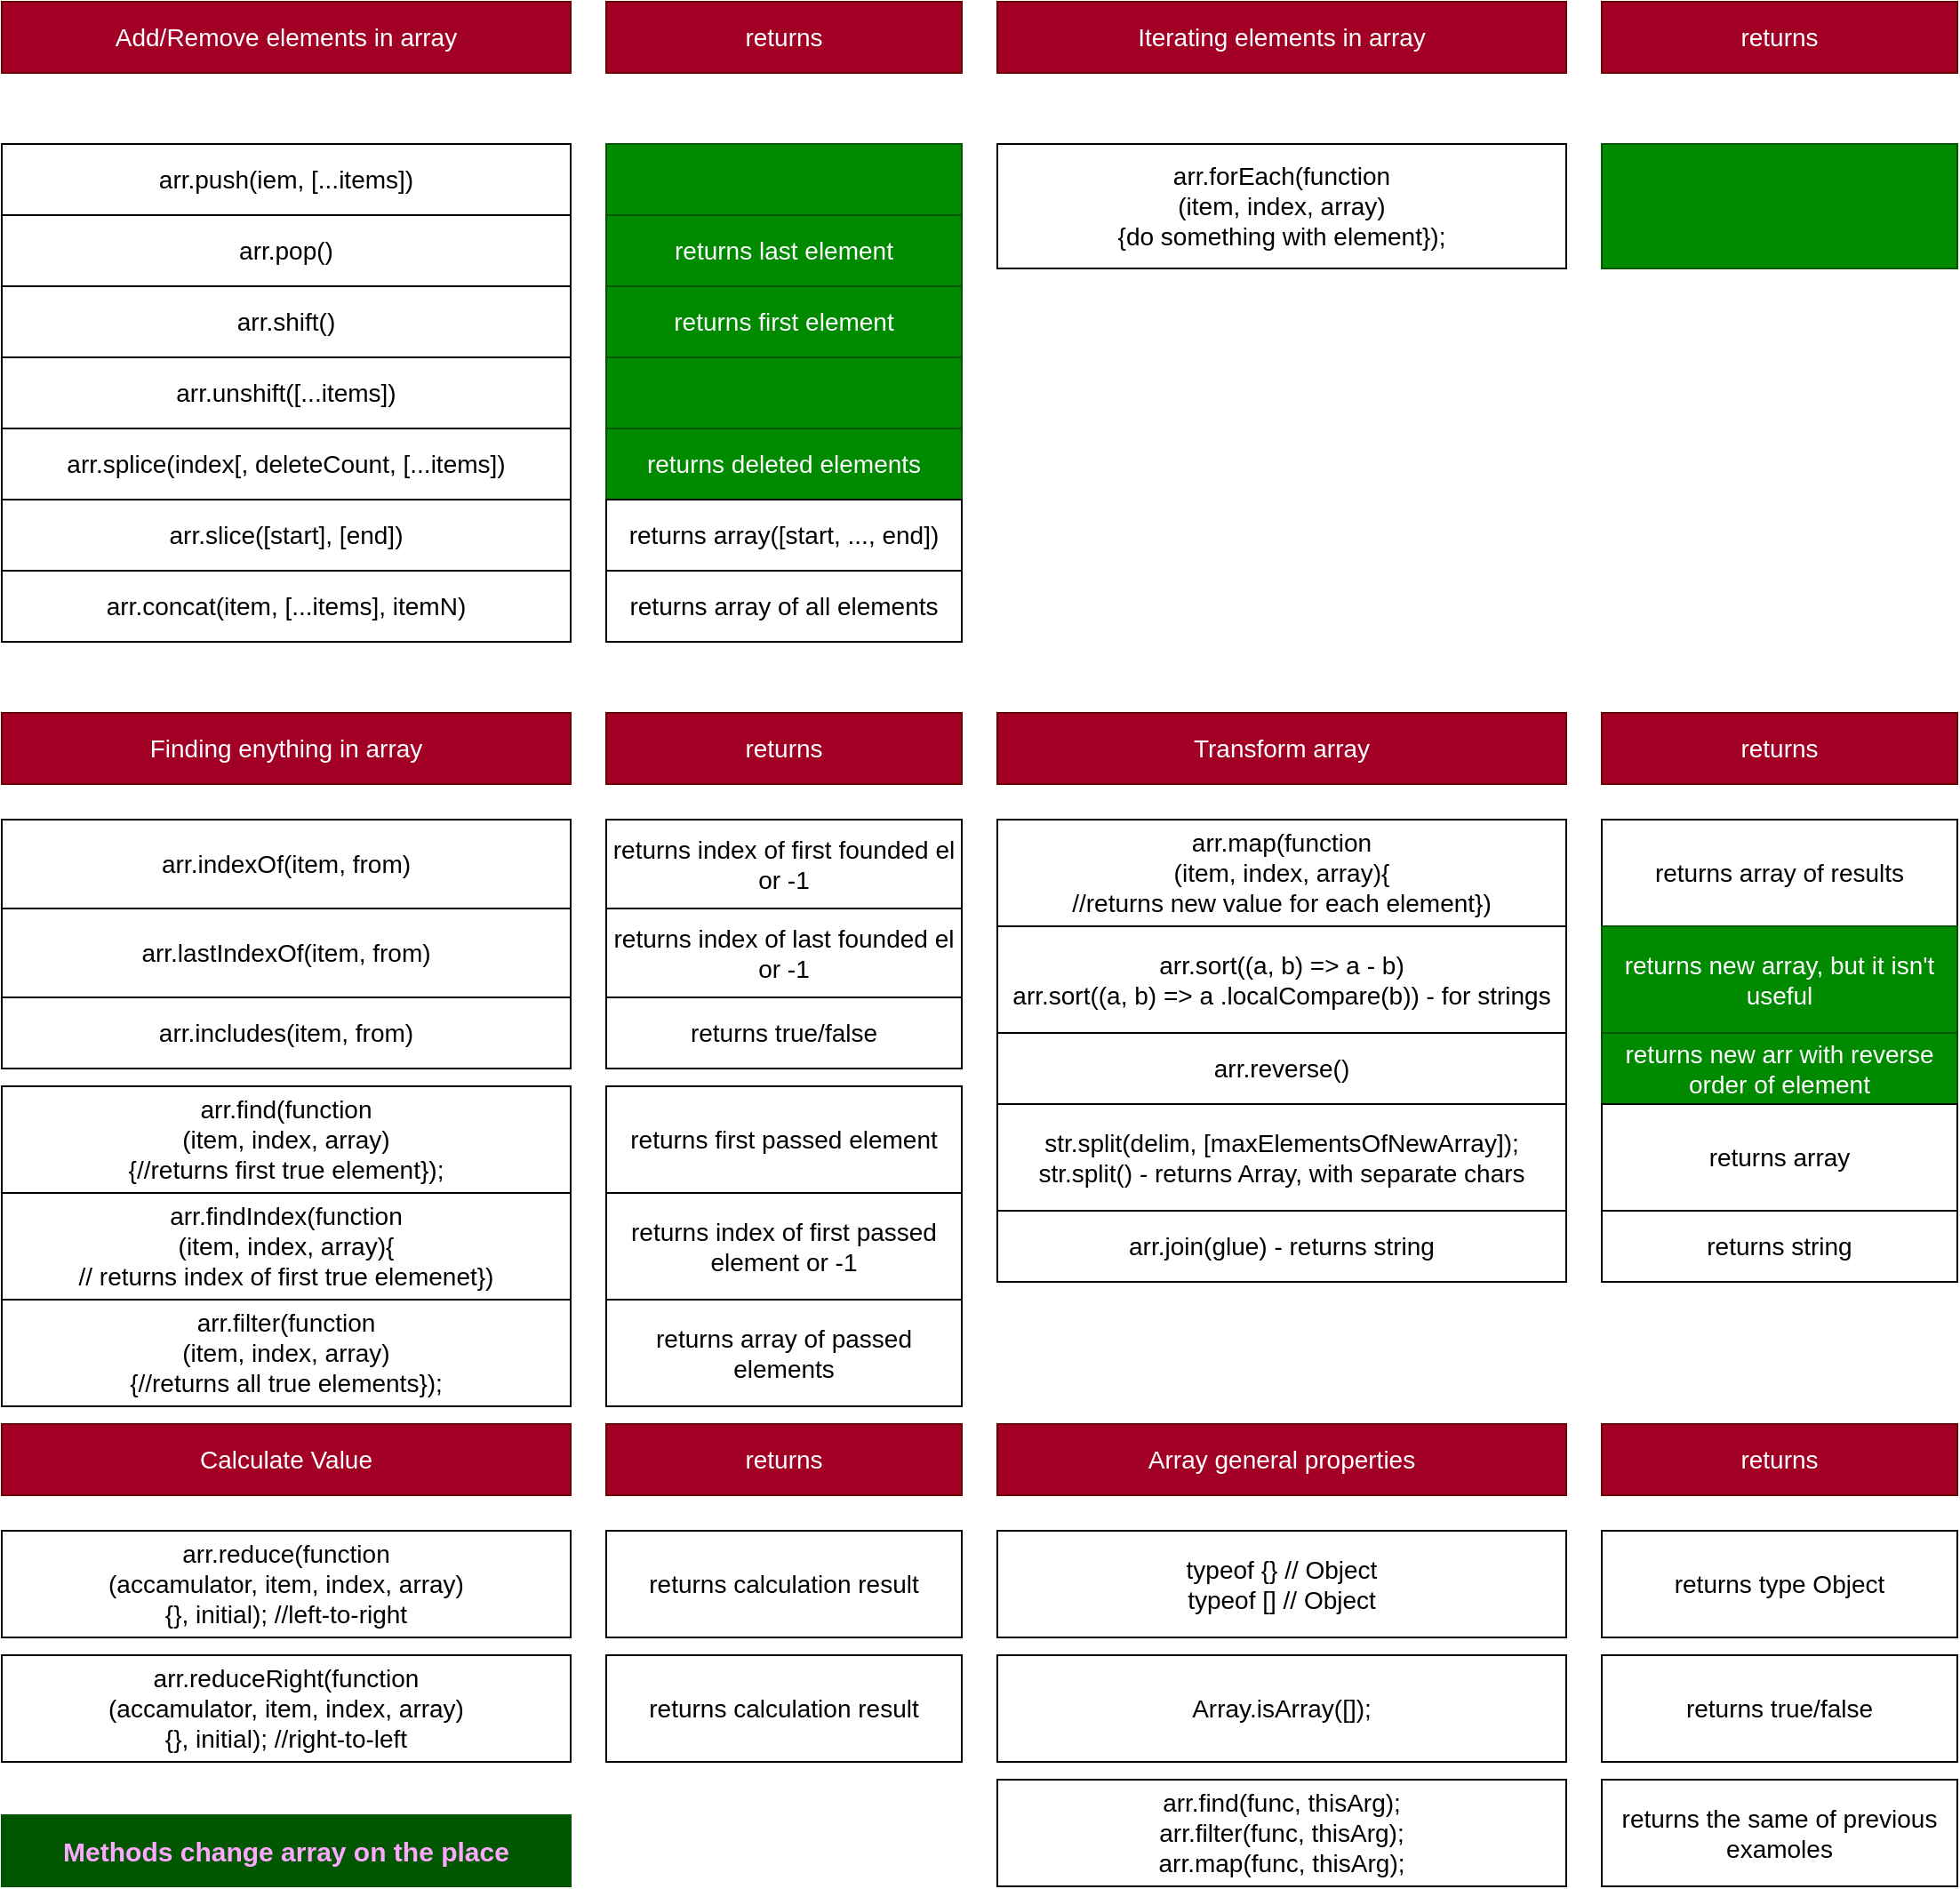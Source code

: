<mxfile version="20.3.0" type="device"><diagram id="5ClbtQ_05g9WI6rJ2_qf" name="Страница 1"><mxGraphModel dx="2329" dy="1254" grid="1" gridSize="10" guides="1" tooltips="1" connect="1" arrows="1" fold="1" page="0" pageScale="1" pageWidth="827" pageHeight="1169" background="none" math="0" shadow="0"><root><mxCell id="0"/><mxCell id="1" parent="0"/><mxCell id="fzF5_eiEC-EwU0Kzu1X2-1" value="arr.push(iem, [...items])" style="rounded=0;whiteSpace=wrap;html=1;fontSize=14;" parent="1" vertex="1"><mxGeometry x="-180" y="80" width="320" height="40" as="geometry"/></mxCell><mxCell id="fzF5_eiEC-EwU0Kzu1X2-2" value="arr.pop()" style="rounded=0;whiteSpace=wrap;html=1;fontSize=14;" parent="1" vertex="1"><mxGeometry x="-180" y="120" width="320" height="40" as="geometry"/></mxCell><mxCell id="fzF5_eiEC-EwU0Kzu1X2-3" value="arr.shift()" style="rounded=0;whiteSpace=wrap;html=1;fontSize=14;" parent="1" vertex="1"><mxGeometry x="-180" y="160" width="320" height="40" as="geometry"/></mxCell><mxCell id="fzF5_eiEC-EwU0Kzu1X2-4" value="arr.unshift([...items])" style="rounded=0;whiteSpace=wrap;html=1;fontSize=14;" parent="1" vertex="1"><mxGeometry x="-180" y="200" width="320" height="40" as="geometry"/></mxCell><mxCell id="fzF5_eiEC-EwU0Kzu1X2-7" value="Add/Remove elements in array" style="rounded=0;whiteSpace=wrap;html=1;fillColor=#a20025;fontColor=#ffffff;strokeColor=#6F0000;fontSize=14;" parent="1" vertex="1"><mxGeometry x="-180" width="320" height="40" as="geometry"/></mxCell><mxCell id="fzF5_eiEC-EwU0Kzu1X2-8" value="arr.splice(index[, deleteCount, [...items])" style="rounded=0;whiteSpace=wrap;html=1;fontSize=14;" parent="1" vertex="1"><mxGeometry x="-180" y="240" width="320" height="40" as="geometry"/></mxCell><mxCell id="fzF5_eiEC-EwU0Kzu1X2-9" value="arr.slice([start], [end])" style="rounded=0;whiteSpace=wrap;html=1;fontSize=14;" parent="1" vertex="1"><mxGeometry x="-180" y="280" width="320" height="40" as="geometry"/></mxCell><mxCell id="fzF5_eiEC-EwU0Kzu1X2-10" value="arr.concat(item, [...items], itemN)" style="rounded=0;whiteSpace=wrap;html=1;fontSize=14;" parent="1" vertex="1"><mxGeometry x="-180" y="320" width="320" height="40" as="geometry"/></mxCell><mxCell id="fzF5_eiEC-EwU0Kzu1X2-11" value="Iterating elements in array" style="rounded=0;whiteSpace=wrap;html=1;fillColor=#a20025;fontColor=#ffffff;strokeColor=#6F0000;fontSize=14;" parent="1" vertex="1"><mxGeometry x="380" width="320" height="40" as="geometry"/></mxCell><mxCell id="fzF5_eiEC-EwU0Kzu1X2-12" value="arr.forEach(function&#10;(item, index, array)&#10;{do something with element});" style="rounded=0;whiteSpace=wrap;fontSize=14;labelBackgroundColor=default;" parent="1" vertex="1"><mxGeometry x="380" y="80" width="320" height="70" as="geometry"/></mxCell><mxCell id="fzF5_eiEC-EwU0Kzu1X2-13" value="Finding enything in array" style="rounded=0;whiteSpace=wrap;html=1;fillColor=#a20025;fontColor=#ffffff;strokeColor=#6F0000;fontSize=14;" parent="1" vertex="1"><mxGeometry x="-180" y="400" width="320" height="40" as="geometry"/></mxCell><mxCell id="fzF5_eiEC-EwU0Kzu1X2-14" value="arr.indexOf(item, from)" style="rounded=0;whiteSpace=wrap;html=1;fontSize=14;" parent="1" vertex="1"><mxGeometry x="-180" y="460" width="320" height="50" as="geometry"/></mxCell><mxCell id="fzF5_eiEC-EwU0Kzu1X2-15" value="arr.lastIndexOf(item, from)" style="rounded=0;whiteSpace=wrap;html=1;fontSize=14;" parent="1" vertex="1"><mxGeometry x="-180" y="510" width="320" height="50" as="geometry"/></mxCell><mxCell id="fzF5_eiEC-EwU0Kzu1X2-16" value="arr.includes(item, from)" style="rounded=0;fontSize=14;html=1;whiteSpace=wrap;" parent="1" vertex="1"><mxGeometry x="-180" y="560" width="320" height="40" as="geometry"/></mxCell><mxCell id="fzF5_eiEC-EwU0Kzu1X2-17" value="arr.find(function&#10;(item, index, array)&#10;{//returns first true element});" style="rounded=0;whiteSpace=wrap;fontSize=14;fontColor=default;labelBackgroundColor=default;" parent="1" vertex="1"><mxGeometry x="-180" y="610" width="320" height="60" as="geometry"/></mxCell><mxCell id="fzF5_eiEC-EwU0Kzu1X2-18" value="arr.findIndex(function&lt;br&gt;(item, index, array){&lt;br&gt;// returns index of first true elemenet})" style="rounded=0;whiteSpace=wrap;html=1;fontSize=14;" parent="1" vertex="1"><mxGeometry x="-180" y="670" width="320" height="60" as="geometry"/></mxCell><mxCell id="fzF5_eiEC-EwU0Kzu1X2-19" value="arr.filter(function&#10;(item, index, array)&#10;{//returns all true elements});" style="rounded=0;whiteSpace=wrap;fontSize=14;fontColor=default;labelBackgroundColor=default;" parent="1" vertex="1"><mxGeometry x="-180" y="730" width="320" height="60" as="geometry"/></mxCell><mxCell id="fzF5_eiEC-EwU0Kzu1X2-20" value="Transform array" style="rounded=0;whiteSpace=wrap;html=1;fillColor=#a20025;fontColor=#ffffff;strokeColor=#6F0000;fontSize=14;" parent="1" vertex="1"><mxGeometry x="380" y="400" width="320" height="40" as="geometry"/></mxCell><mxCell id="fzF5_eiEC-EwU0Kzu1X2-21" value="arr.map(function&lt;br&gt;(item, index, array){&lt;br&gt;//returns new value for each element})" style="rounded=0;whiteSpace=wrap;html=1;fontSize=14;" parent="1" vertex="1"><mxGeometry x="380" y="460" width="320" height="60" as="geometry"/></mxCell><mxCell id="fzF5_eiEC-EwU0Kzu1X2-23" value="arr.sort((a, b) =&amp;gt; a - b)&lt;br&gt;arr.sort((a, b) =&amp;gt; a .localCompare(b)) - for strings" style="rounded=0;whiteSpace=wrap;html=1;fontSize=14;" parent="1" vertex="1"><mxGeometry x="380" y="520" width="320" height="60" as="geometry"/></mxCell><mxCell id="fzF5_eiEC-EwU0Kzu1X2-24" value="arr.reverse()" style="rounded=0;whiteSpace=wrap;html=1;fontSize=14;" parent="1" vertex="1"><mxGeometry x="380" y="580" width="320" height="40" as="geometry"/></mxCell><mxCell id="fzF5_eiEC-EwU0Kzu1X2-25" value="str.split(delim, [maxElementsOfNewArray]);&lt;br&gt;str.split() - returns Array, with separate chars" style="rounded=0;whiteSpace=wrap;html=1;fontSize=14;" parent="1" vertex="1"><mxGeometry x="380" y="620" width="320" height="60" as="geometry"/></mxCell><mxCell id="fzF5_eiEC-EwU0Kzu1X2-26" value="arr.join(glue) - returns string" style="rounded=0;whiteSpace=wrap;html=1;fontSize=14;" parent="1" vertex="1"><mxGeometry x="380" y="680" width="320" height="40" as="geometry"/></mxCell><mxCell id="h0y1sZUM6uhDQ-uY_Lfu-2" value="arr.reduce(function&lt;br&gt;(accamulator, item, index, array)&lt;br&gt;{}, initial); //left-to-right" style="rounded=0;whiteSpace=wrap;html=1;fontSize=14;" parent="1" vertex="1"><mxGeometry x="-180" y="860" width="320" height="60" as="geometry"/></mxCell><mxCell id="h0y1sZUM6uhDQ-uY_Lfu-3" value="arr.reduceRight(function&lt;br&gt;(accamulator, item, index, array)&lt;br&gt;{}, initial); //right-to-left" style="rounded=0;whiteSpace=wrap;html=1;fontSize=14;" parent="1" vertex="1"><mxGeometry x="-180" y="930" width="320" height="60" as="geometry"/></mxCell><mxCell id="h0y1sZUM6uhDQ-uY_Lfu-4" value="Calculate Value" style="rounded=0;whiteSpace=wrap;html=1;fillColor=#a20025;fontColor=#ffffff;strokeColor=#6F0000;fontSize=14;" parent="1" vertex="1"><mxGeometry x="-180" y="800" width="320" height="40" as="geometry"/></mxCell><mxCell id="h0y1sZUM6uhDQ-uY_Lfu-5" value="Array general properties" style="rounded=0;whiteSpace=wrap;html=1;fillColor=#a20025;fontColor=#ffffff;strokeColor=#6F0000;fontSize=14;" parent="1" vertex="1"><mxGeometry x="380" y="800" width="320" height="40" as="geometry"/></mxCell><mxCell id="h0y1sZUM6uhDQ-uY_Lfu-6" value="typeof {} // Object&lt;br&gt;typeof [] // Object" style="rounded=0;whiteSpace=wrap;html=1;fontSize=14;" parent="1" vertex="1"><mxGeometry x="380" y="860" width="320" height="60" as="geometry"/></mxCell><mxCell id="h0y1sZUM6uhDQ-uY_Lfu-7" value="Array.isArray([]);" style="rounded=0;whiteSpace=wrap;html=1;fontSize=14;" parent="1" vertex="1"><mxGeometry x="380" y="930" width="320" height="60" as="geometry"/></mxCell><mxCell id="h0y1sZUM6uhDQ-uY_Lfu-8" value="arr.find(func, thisArg);&lt;br&gt;arr.filter(func, thisArg);&lt;br&gt;arr.map(func, thisArg);" style="rounded=0;whiteSpace=wrap;html=1;fontSize=14;" parent="1" vertex="1"><mxGeometry x="380" y="1000" width="320" height="60" as="geometry"/></mxCell><mxCell id="tvJYTNsrUM2kRtQKnRuR-1" value="returns" style="rounded=0;whiteSpace=wrap;html=1;fillColor=#a20025;fontColor=#ffffff;strokeColor=#6F0000;fontSize=14;" vertex="1" parent="1"><mxGeometry x="160" width="200" height="40" as="geometry"/></mxCell><mxCell id="tvJYTNsrUM2kRtQKnRuR-2" value="returns" style="rounded=0;whiteSpace=wrap;html=1;fillColor=#a20025;fontColor=#ffffff;strokeColor=#6F0000;fontSize=14;" vertex="1" parent="1"><mxGeometry x="720" y="400" width="200" height="40" as="geometry"/></mxCell><mxCell id="tvJYTNsrUM2kRtQKnRuR-4" value="returns last element" style="rounded=0;whiteSpace=wrap;html=1;fillColor=#008a00;fontColor=#ffffff;strokeColor=#005700;fontSize=14;" vertex="1" parent="1"><mxGeometry x="160" y="120" width="200" height="40" as="geometry"/></mxCell><mxCell id="tvJYTNsrUM2kRtQKnRuR-5" value="returns first element" style="rounded=0;whiteSpace=wrap;html=1;fillColor=#008a00;fontColor=#ffffff;strokeColor=#005700;fontSize=14;" vertex="1" parent="1"><mxGeometry x="160" y="160" width="200" height="40" as="geometry"/></mxCell><mxCell id="tvJYTNsrUM2kRtQKnRuR-7" value="returns deleted elements" style="rounded=0;whiteSpace=wrap;html=1;fillColor=#008a00;fontColor=#ffffff;strokeColor=#005700;fontSize=14;" vertex="1" parent="1"><mxGeometry x="160" y="240" width="200" height="40" as="geometry"/></mxCell><mxCell id="tvJYTNsrUM2kRtQKnRuR-8" value="returns array([start, ..., end])" style="rounded=0;whiteSpace=wrap;html=1;fillColor=default;fontColor=default;strokeColor=default;fontSize=14;" vertex="1" parent="1"><mxGeometry x="160" y="280" width="200" height="40" as="geometry"/></mxCell><mxCell id="tvJYTNsrUM2kRtQKnRuR-9" value="returns array of all elements" style="rounded=0;whiteSpace=wrap;html=1;fillColor=default;fontColor=default;strokeColor=default;fontSize=14;" vertex="1" parent="1"><mxGeometry x="160" y="320" width="200" height="40" as="geometry"/></mxCell><mxCell id="tvJYTNsrUM2kRtQKnRuR-10" value="returns array of results" style="rounded=0;whiteSpace=wrap;html=1;fillColor=default;fontColor=default;strokeColor=default;fontSize=14;" vertex="1" parent="1"><mxGeometry x="720" y="460" width="200" height="60" as="geometry"/></mxCell><mxCell id="tvJYTNsrUM2kRtQKnRuR-11" value="returns new array, but it isn't useful" style="rounded=0;whiteSpace=wrap;html=1;fillColor=#008a00;fontColor=#ffffff;strokeColor=#005700;fontSize=14;" vertex="1" parent="1"><mxGeometry x="720" y="520" width="200" height="60" as="geometry"/></mxCell><mxCell id="tvJYTNsrUM2kRtQKnRuR-12" value="returns new arr with reverse order of element" style="rounded=0;whiteSpace=wrap;html=1;fillColor=#008a00;fontColor=#ffffff;strokeColor=#005700;fontSize=14;" vertex="1" parent="1"><mxGeometry x="720" y="580" width="200" height="40" as="geometry"/></mxCell><mxCell id="tvJYTNsrUM2kRtQKnRuR-13" value="returns array" style="rounded=0;whiteSpace=wrap;html=1;fillColor=default;fontColor=default;strokeColor=default;fontSize=14;" vertex="1" parent="1"><mxGeometry x="720" y="620" width="200" height="60" as="geometry"/></mxCell><mxCell id="tvJYTNsrUM2kRtQKnRuR-14" value="returns string" style="rounded=0;whiteSpace=wrap;html=1;fillColor=default;fontColor=default;strokeColor=default;fontSize=14;" vertex="1" parent="1"><mxGeometry x="720" y="680" width="200" height="40" as="geometry"/></mxCell><mxCell id="tvJYTNsrUM2kRtQKnRuR-18" value="returns" style="rounded=0;whiteSpace=wrap;html=1;fillColor=#a20025;fontColor=#ffffff;strokeColor=#6F0000;fontSize=14;" vertex="1" parent="1"><mxGeometry x="720" width="200" height="40" as="geometry"/></mxCell><mxCell id="tvJYTNsrUM2kRtQKnRuR-19" value="returns" style="rounded=0;whiteSpace=wrap;html=1;fillColor=#a20025;fontColor=#ffffff;strokeColor=#6F0000;fontSize=14;" vertex="1" parent="1"><mxGeometry x="160" y="400" width="200" height="40" as="geometry"/></mxCell><mxCell id="tvJYTNsrUM2kRtQKnRuR-20" value="returns index of first founded el&lt;br&gt;or -1" style="rounded=0;whiteSpace=wrap;html=1;fillColor=default;fontColor=default;strokeColor=default;fontSize=14;" vertex="1" parent="1"><mxGeometry x="160" y="460" width="200" height="50" as="geometry"/></mxCell><mxCell id="tvJYTNsrUM2kRtQKnRuR-21" value="returns index of last founded el&lt;br&gt;or -1" style="rounded=0;whiteSpace=wrap;html=1;fillColor=default;fontColor=default;strokeColor=default;fontSize=14;" vertex="1" parent="1"><mxGeometry x="160" y="510" width="200" height="50" as="geometry"/></mxCell><mxCell id="tvJYTNsrUM2kRtQKnRuR-22" value="returns true/false" style="rounded=0;whiteSpace=wrap;html=1;fillColor=default;fontColor=default;strokeColor=default;fontSize=14;" vertex="1" parent="1"><mxGeometry x="160" y="560" width="200" height="40" as="geometry"/></mxCell><mxCell id="tvJYTNsrUM2kRtQKnRuR-23" value="returns first passed element" style="rounded=0;whiteSpace=wrap;html=1;fillColor=default;fontColor=default;strokeColor=default;fontSize=14;" vertex="1" parent="1"><mxGeometry x="160" y="610" width="200" height="60" as="geometry"/></mxCell><mxCell id="tvJYTNsrUM2kRtQKnRuR-24" value="returns index of first passed element or -1" style="rounded=0;whiteSpace=wrap;html=1;fillColor=default;fontColor=default;strokeColor=default;fontSize=14;" vertex="1" parent="1"><mxGeometry x="160" y="670" width="200" height="60" as="geometry"/></mxCell><mxCell id="tvJYTNsrUM2kRtQKnRuR-25" value="returns array of passed elements" style="rounded=0;whiteSpace=wrap;html=1;fillColor=default;fontColor=default;strokeColor=default;fontSize=14;" vertex="1" parent="1"><mxGeometry x="160" y="730" width="200" height="60" as="geometry"/></mxCell><mxCell id="tvJYTNsrUM2kRtQKnRuR-26" value="returns calculation result" style="rounded=0;whiteSpace=wrap;html=1;fillColor=default;fontColor=default;strokeColor=default;fontSize=14;" vertex="1" parent="1"><mxGeometry x="160" y="860" width="200" height="60" as="geometry"/></mxCell><mxCell id="tvJYTNsrUM2kRtQKnRuR-27" value="returns calculation result" style="rounded=0;whiteSpace=wrap;html=1;fillColor=default;fontColor=default;strokeColor=default;fontSize=14;" vertex="1" parent="1"><mxGeometry x="160" y="930" width="200" height="60" as="geometry"/></mxCell><mxCell id="tvJYTNsrUM2kRtQKnRuR-28" value="returns type Object" style="rounded=0;whiteSpace=wrap;html=1;fillColor=default;fontColor=default;strokeColor=default;fontSize=14;" vertex="1" parent="1"><mxGeometry x="720" y="860" width="200" height="60" as="geometry"/></mxCell><mxCell id="tvJYTNsrUM2kRtQKnRuR-29" value="returns true/false" style="rounded=0;whiteSpace=wrap;html=1;fillColor=default;fontColor=default;strokeColor=default;fontSize=14;" vertex="1" parent="1"><mxGeometry x="720" y="930" width="200" height="60" as="geometry"/></mxCell><mxCell id="tvJYTNsrUM2kRtQKnRuR-30" value="returns the same of previous examoles" style="rounded=0;whiteSpace=wrap;html=1;fillColor=default;fontColor=default;strokeColor=default;fontSize=14;" vertex="1" parent="1"><mxGeometry x="720" y="1000" width="200" height="60" as="geometry"/></mxCell><mxCell id="tvJYTNsrUM2kRtQKnRuR-31" value="returns" style="rounded=0;whiteSpace=wrap;html=1;fillColor=#a20025;fontColor=#ffffff;strokeColor=#6F0000;fontSize=14;" vertex="1" parent="1"><mxGeometry x="160" y="800" width="200" height="40" as="geometry"/></mxCell><mxCell id="tvJYTNsrUM2kRtQKnRuR-32" value="returns" style="rounded=0;whiteSpace=wrap;html=1;fillColor=#a20025;fontColor=#ffffff;strokeColor=#6F0000;fontSize=14;" vertex="1" parent="1"><mxGeometry x="720" y="800" width="200" height="40" as="geometry"/></mxCell><mxCell id="tvJYTNsrUM2kRtQKnRuR-33" value="&lt;font color=&quot;#ffa8ff&quot; size=&quot;1&quot; style=&quot;&quot;&gt;&lt;b style=&quot;font-size: 15px;&quot;&gt;Methods change array on the place&lt;/b&gt;&lt;/font&gt;" style="rounded=0;whiteSpace=wrap;html=1;fillColor=#005700;fontColor=#99FF99;strokeColor=#005700;fontSize=14;labelBackgroundColor=none;" vertex="1" parent="1"><mxGeometry x="-180" y="1020" width="320" height="40" as="geometry"/></mxCell><mxCell id="tvJYTNsrUM2kRtQKnRuR-34" value="" style="rounded=0;whiteSpace=wrap;html=1;fillColor=#008a00;fontColor=#ffffff;strokeColor=#005700;fontSize=14;" vertex="1" parent="1"><mxGeometry x="160" y="80" width="200" height="40" as="geometry"/></mxCell><mxCell id="tvJYTNsrUM2kRtQKnRuR-35" value="" style="rounded=0;whiteSpace=wrap;html=1;fillColor=#008a00;fontColor=#ffffff;strokeColor=#005700;fontSize=14;" vertex="1" parent="1"><mxGeometry x="160" y="200" width="200" height="40" as="geometry"/></mxCell><mxCell id="tvJYTNsrUM2kRtQKnRuR-36" value="" style="rounded=0;whiteSpace=wrap;html=1;fillColor=#008a00;fontColor=#ffffff;strokeColor=#005700;fontSize=14;" vertex="1" parent="1"><mxGeometry x="720" y="80" width="200" height="70" as="geometry"/></mxCell></root></mxGraphModel></diagram></mxfile>